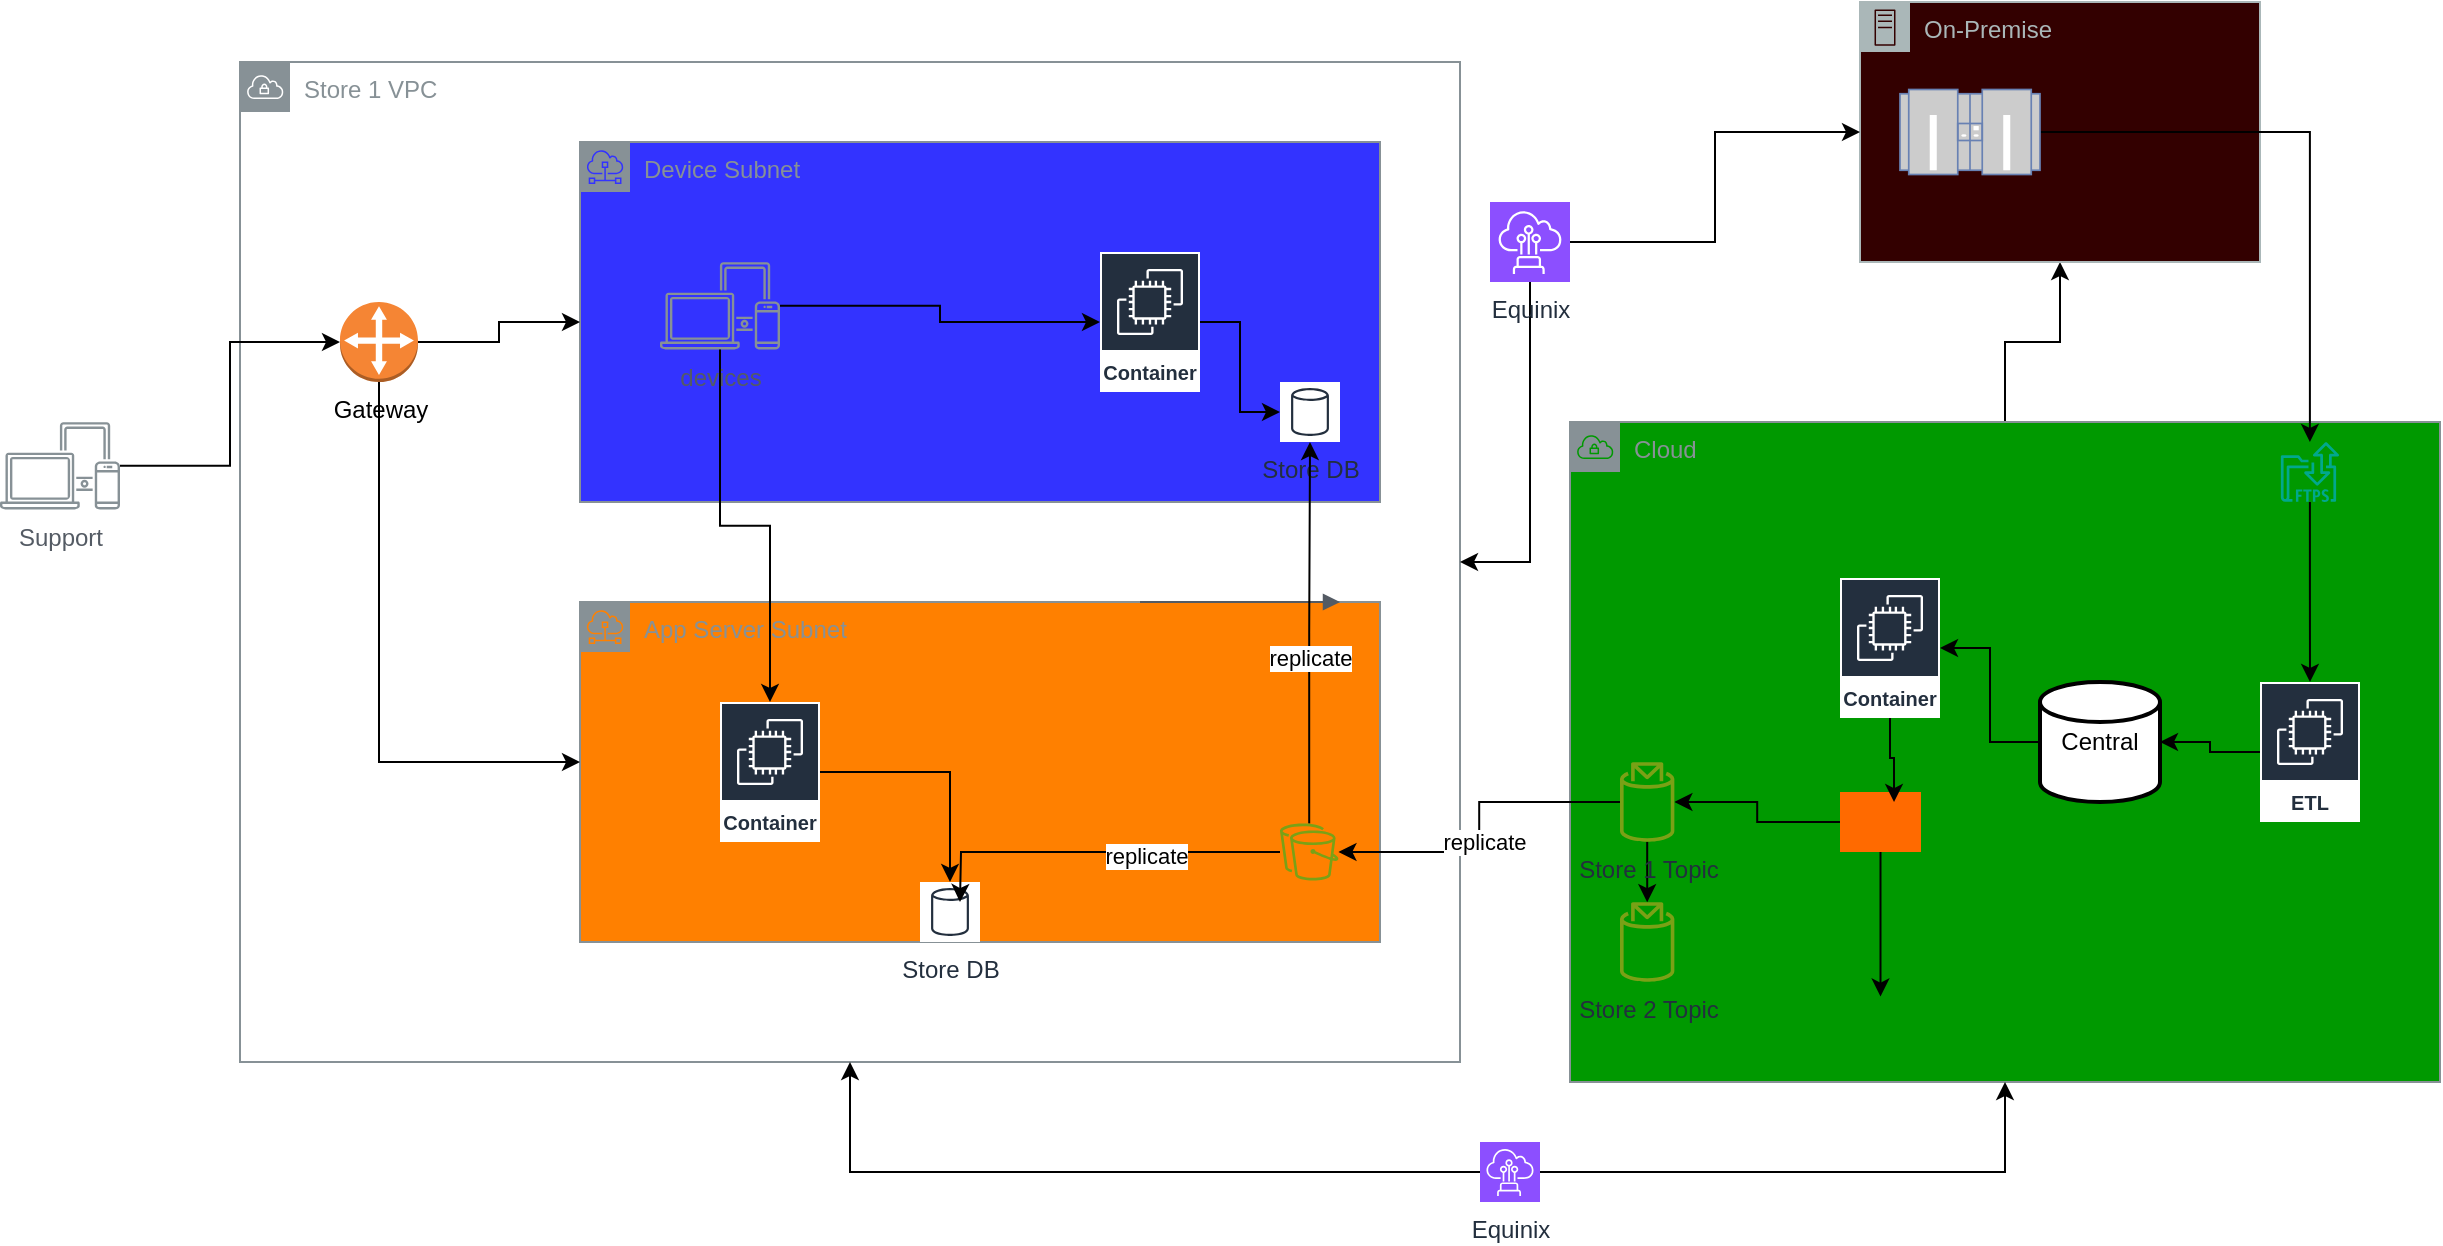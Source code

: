 <mxfile version="26.0.10">
  <diagram name="Page-1" id="Qlt7y49pJGk3R1xusdBs">
    <mxGraphModel dx="1953" dy="606" grid="1" gridSize="10" guides="1" tooltips="1" connect="1" arrows="1" fold="1" page="1" pageScale="1" pageWidth="850" pageHeight="1100" math="0" shadow="0">
      <root>
        <mxCell id="0" />
        <mxCell id="1" parent="0" />
        <mxCell id="Zt9elPk1ecMjoIfViZH1-83" value="" style="edgeStyle=orthogonalEdgeStyle;rounded=0;orthogonalLoop=1;jettySize=auto;html=1;" edge="1" parent="1" source="Zt9elPk1ecMjoIfViZH1-4" target="Zt9elPk1ecMjoIfViZH1-8">
          <mxGeometry relative="1" as="geometry" />
        </mxCell>
        <mxCell id="Zt9elPk1ecMjoIfViZH1-4" value="Cloud" style="sketch=0;outlineConnect=0;gradientColor=none;html=1;whiteSpace=wrap;fontSize=12;fontStyle=0;shape=mxgraph.aws4.group;grIcon=mxgraph.aws4.group_vpc;strokeColor=#879196;fillColor=#009900;verticalAlign=top;align=left;spacingLeft=30;fontColor=#879196;dashed=0;" vertex="1" parent="1">
          <mxGeometry x="765" y="320" width="435" height="330" as="geometry" />
        </mxCell>
        <mxCell id="Zt9elPk1ecMjoIfViZH1-1" value="Store 1 VPC" style="sketch=0;outlineConnect=0;gradientColor=none;html=1;whiteSpace=wrap;fontSize=12;fontStyle=0;shape=mxgraph.aws4.group;grIcon=mxgraph.aws4.group_vpc;strokeColor=#879196;fillColor=none;verticalAlign=top;align=left;spacingLeft=30;fontColor=#879196;dashed=0;" vertex="1" parent="1">
          <mxGeometry x="100" y="140" width="610" height="500" as="geometry" />
        </mxCell>
        <mxCell id="Zt9elPk1ecMjoIfViZH1-5" value="App Server Subnet" style="sketch=0;outlineConnect=0;gradientColor=none;html=1;whiteSpace=wrap;fontSize=12;fontStyle=0;shape=mxgraph.aws4.group;grIcon=mxgraph.aws4.group_subnet;strokeColor=#879196;fillColor=#FF8000;verticalAlign=top;align=left;spacingLeft=30;fontColor=#879196;dashed=0;" vertex="1" parent="1">
          <mxGeometry x="270" y="410" width="400" height="170" as="geometry" />
        </mxCell>
        <mxCell id="Zt9elPk1ecMjoIfViZH1-7" value="Store DB" style="sketch=0;outlineConnect=0;fontColor=#232F3E;gradientColor=none;strokeColor=#232F3E;fillColor=#ffffff;dashed=0;verticalLabelPosition=bottom;verticalAlign=top;align=center;html=1;fontSize=12;fontStyle=0;aspect=fixed;shape=mxgraph.aws4.resourceIcon;resIcon=mxgraph.aws4.generic_database;" vertex="1" parent="1">
          <mxGeometry x="440" y="550" width="30" height="30" as="geometry" />
        </mxCell>
        <mxCell id="Zt9elPk1ecMjoIfViZH1-8" value="On-Premise" style="sketch=0;outlineConnect=0;gradientColor=none;html=1;whiteSpace=wrap;fontSize=12;fontStyle=0;shape=mxgraph.aws4.group;grIcon=mxgraph.aws4.group_on_premise;strokeColor=#AAB7B8;fillColor=#330000;verticalAlign=top;align=left;spacingLeft=30;fontColor=#AAB7B8;dashed=0;" vertex="1" parent="1">
          <mxGeometry x="910" y="110" width="200" height="130" as="geometry" />
        </mxCell>
        <mxCell id="Zt9elPk1ecMjoIfViZH1-33" style="edgeStyle=orthogonalEdgeStyle;rounded=0;orthogonalLoop=1;jettySize=auto;html=1;" edge="1" parent="1" source="Zt9elPk1ecMjoIfViZH1-11" target="Zt9elPk1ecMjoIfViZH1-7">
          <mxGeometry relative="1" as="geometry" />
        </mxCell>
        <mxCell id="Zt9elPk1ecMjoIfViZH1-11" value="Container" style="sketch=0;outlineConnect=0;fontColor=#232F3E;gradientColor=none;strokeColor=#ffffff;fillColor=#232F3E;dashed=0;verticalLabelPosition=middle;verticalAlign=bottom;align=center;html=1;whiteSpace=wrap;fontSize=10;fontStyle=1;spacing=3;shape=mxgraph.aws4.productIcon;prIcon=mxgraph.aws4.ec2;" vertex="1" parent="1">
          <mxGeometry x="340" y="460" width="50" height="70" as="geometry" />
        </mxCell>
        <mxCell id="Zt9elPk1ecMjoIfViZH1-14" value="" style="group;fillColor=#3333FF;" vertex="1" connectable="0" parent="1">
          <mxGeometry x="270" y="180" width="400" height="180" as="geometry" />
        </mxCell>
        <mxCell id="Zt9elPk1ecMjoIfViZH1-2" value="Device Subnet" style="sketch=0;outlineConnect=0;gradientColor=none;html=1;whiteSpace=wrap;fontSize=12;fontStyle=0;shape=mxgraph.aws4.group;grIcon=mxgraph.aws4.group_subnet;strokeColor=#879196;fillColor=none;verticalAlign=top;align=left;spacingLeft=30;fontColor=#879196;dashed=0;" vertex="1" parent="Zt9elPk1ecMjoIfViZH1-14">
          <mxGeometry width="400" height="180" as="geometry" />
        </mxCell>
        <mxCell id="Zt9elPk1ecMjoIfViZH1-6" value="Store DB" style="sketch=0;outlineConnect=0;fontColor=#232F3E;gradientColor=none;strokeColor=#232F3E;fillColor=#ffffff;dashed=0;verticalLabelPosition=bottom;verticalAlign=top;align=center;html=1;fontSize=12;fontStyle=0;aspect=fixed;shape=mxgraph.aws4.resourceIcon;resIcon=mxgraph.aws4.generic_database;" vertex="1" parent="Zt9elPk1ecMjoIfViZH1-14">
          <mxGeometry x="350" y="120" width="30" height="30" as="geometry" />
        </mxCell>
        <mxCell id="Zt9elPk1ecMjoIfViZH1-32" style="edgeStyle=orthogonalEdgeStyle;rounded=0;orthogonalLoop=1;jettySize=auto;html=1;" edge="1" parent="Zt9elPk1ecMjoIfViZH1-14" source="Zt9elPk1ecMjoIfViZH1-9" target="Zt9elPk1ecMjoIfViZH1-6">
          <mxGeometry relative="1" as="geometry" />
        </mxCell>
        <mxCell id="Zt9elPk1ecMjoIfViZH1-9" value="Container" style="sketch=0;outlineConnect=0;fontColor=#232F3E;gradientColor=none;strokeColor=#ffffff;fillColor=#232F3E;dashed=0;verticalLabelPosition=middle;verticalAlign=bottom;align=center;html=1;whiteSpace=wrap;fontSize=10;fontStyle=1;spacing=3;shape=mxgraph.aws4.productIcon;prIcon=mxgraph.aws4.ec2;" vertex="1" parent="Zt9elPk1ecMjoIfViZH1-14">
          <mxGeometry x="260" y="55" width="50" height="70" as="geometry" />
        </mxCell>
        <mxCell id="Zt9elPk1ecMjoIfViZH1-31" style="edgeStyle=orthogonalEdgeStyle;rounded=0;orthogonalLoop=1;jettySize=auto;html=1;" edge="1" parent="Zt9elPk1ecMjoIfViZH1-14" source="Zt9elPk1ecMjoIfViZH1-12" target="Zt9elPk1ecMjoIfViZH1-9">
          <mxGeometry relative="1" as="geometry" />
        </mxCell>
        <mxCell id="Zt9elPk1ecMjoIfViZH1-12" value="devices" style="sketch=0;outlineConnect=0;gradientColor=none;fontColor=#545B64;strokeColor=none;fillColor=#879196;dashed=0;verticalLabelPosition=bottom;verticalAlign=top;align=center;html=1;fontSize=12;fontStyle=0;aspect=fixed;shape=mxgraph.aws4.illustration_devices;pointerEvents=1" vertex="1" parent="Zt9elPk1ecMjoIfViZH1-14">
          <mxGeometry x="40" y="60" width="60" height="43.8" as="geometry" />
        </mxCell>
        <mxCell id="Zt9elPk1ecMjoIfViZH1-75" style="edgeStyle=orthogonalEdgeStyle;rounded=0;orthogonalLoop=1;jettySize=auto;html=1;" edge="1" parent="1" source="Zt9elPk1ecMjoIfViZH1-17" target="Zt9elPk1ecMjoIfViZH1-2">
          <mxGeometry relative="1" as="geometry" />
        </mxCell>
        <mxCell id="Zt9elPk1ecMjoIfViZH1-84" style="edgeStyle=orthogonalEdgeStyle;rounded=0;orthogonalLoop=1;jettySize=auto;html=1;" edge="1" parent="1" source="Zt9elPk1ecMjoIfViZH1-17" target="Zt9elPk1ecMjoIfViZH1-5">
          <mxGeometry relative="1" as="geometry">
            <Array as="points">
              <mxPoint x="170" y="490" />
            </Array>
          </mxGeometry>
        </mxCell>
        <mxCell id="Zt9elPk1ecMjoIfViZH1-17" value="Gateway" style="outlineConnect=0;dashed=0;verticalLabelPosition=bottom;verticalAlign=top;align=center;html=1;shape=mxgraph.aws3.customer_gateway;fillColor=#F58534;gradientColor=none;" vertex="1" parent="1">
          <mxGeometry x="150" y="260" width="39" height="40" as="geometry" />
        </mxCell>
        <mxCell id="Zt9elPk1ecMjoIfViZH1-19" value="" style="edgeStyle=orthogonalEdgeStyle;html=1;endArrow=block;elbow=vertical;startArrow=none;endFill=1;strokeColor=#545B64;rounded=0;" edge="1" parent="1">
          <mxGeometry width="100" relative="1" as="geometry">
            <mxPoint x="550" y="410" as="sourcePoint" />
            <mxPoint x="650" y="410" as="targetPoint" />
          </mxGeometry>
        </mxCell>
        <mxCell id="Zt9elPk1ecMjoIfViZH1-29" style="edgeStyle=orthogonalEdgeStyle;rounded=0;orthogonalLoop=1;jettySize=auto;html=1;entryX=0;entryY=0.5;entryDx=0;entryDy=0;entryPerimeter=0;" edge="1" parent="1" source="Zt9elPk1ecMjoIfViZH1-26" target="Zt9elPk1ecMjoIfViZH1-17">
          <mxGeometry relative="1" as="geometry" />
        </mxCell>
        <mxCell id="Zt9elPk1ecMjoIfViZH1-26" value="Support" style="sketch=0;outlineConnect=0;gradientColor=none;fontColor=#545B64;strokeColor=none;fillColor=#879196;dashed=0;verticalLabelPosition=bottom;verticalAlign=top;align=center;html=1;fontSize=12;fontStyle=0;aspect=fixed;shape=mxgraph.aws4.illustration_devices;pointerEvents=1" vertex="1" parent="1">
          <mxGeometry x="-20" y="320" width="60" height="43.8" as="geometry" />
        </mxCell>
        <mxCell id="Zt9elPk1ecMjoIfViZH1-38" style="edgeStyle=orthogonalEdgeStyle;rounded=0;orthogonalLoop=1;jettySize=auto;html=1;" edge="1" parent="1" source="Zt9elPk1ecMjoIfViZH1-35" target="Zt9elPk1ecMjoIfViZH1-6">
          <mxGeometry relative="1" as="geometry" />
        </mxCell>
        <mxCell id="Zt9elPk1ecMjoIfViZH1-46" value="replicate" style="edgeLabel;html=1;align=center;verticalAlign=middle;resizable=0;points=[];" vertex="1" connectable="0" parent="Zt9elPk1ecMjoIfViZH1-38">
          <mxGeometry x="-0.134" relative="1" as="geometry">
            <mxPoint as="offset" />
          </mxGeometry>
        </mxCell>
        <mxCell id="Zt9elPk1ecMjoIfViZH1-44" style="edgeStyle=orthogonalEdgeStyle;rounded=0;orthogonalLoop=1;jettySize=auto;html=1;" edge="1" parent="1" source="Zt9elPk1ecMjoIfViZH1-35">
          <mxGeometry relative="1" as="geometry">
            <mxPoint x="624.6" y="500.733" as="sourcePoint" />
            <mxPoint x="460" y="560" as="targetPoint" />
          </mxGeometry>
        </mxCell>
        <mxCell id="Zt9elPk1ecMjoIfViZH1-45" value="replicate" style="edgeLabel;html=1;align=center;verticalAlign=middle;resizable=0;points=[];" vertex="1" connectable="0" parent="Zt9elPk1ecMjoIfViZH1-44">
          <mxGeometry x="-0.274" y="2" relative="1" as="geometry">
            <mxPoint as="offset" />
          </mxGeometry>
        </mxCell>
        <mxCell id="Zt9elPk1ecMjoIfViZH1-35" value="" style="sketch=0;outlineConnect=0;fontColor=#232F3E;gradientColor=none;fillColor=#7AA116;strokeColor=none;dashed=0;verticalLabelPosition=bottom;verticalAlign=top;align=center;html=1;fontSize=12;fontStyle=0;aspect=fixed;pointerEvents=1;shape=mxgraph.aws4.replication;" vertex="1" parent="1">
          <mxGeometry x="620" y="520" width="29.23" height="30" as="geometry" />
        </mxCell>
        <mxCell id="Zt9elPk1ecMjoIfViZH1-59" style="edgeStyle=orthogonalEdgeStyle;rounded=0;orthogonalLoop=1;jettySize=auto;html=1;" edge="1" parent="1" source="Zt9elPk1ecMjoIfViZH1-39" target="Zt9elPk1ecMjoIfViZH1-50">
          <mxGeometry relative="1" as="geometry" />
        </mxCell>
        <mxCell id="Zt9elPk1ecMjoIfViZH1-39" value="Central" style="strokeWidth=2;html=1;shape=mxgraph.flowchart.database;whiteSpace=wrap;" vertex="1" parent="1">
          <mxGeometry x="1000" y="450" width="60" height="60" as="geometry" />
        </mxCell>
        <mxCell id="Zt9elPk1ecMjoIfViZH1-43" style="edgeStyle=orthogonalEdgeStyle;rounded=0;orthogonalLoop=1;jettySize=auto;html=1;" edge="1" parent="1" source="Zt9elPk1ecMjoIfViZH1-53" target="Zt9elPk1ecMjoIfViZH1-35">
          <mxGeometry relative="1" as="geometry">
            <Array as="points" />
          </mxGeometry>
        </mxCell>
        <mxCell id="Zt9elPk1ecMjoIfViZH1-47" value="replicate" style="edgeLabel;html=1;align=center;verticalAlign=middle;resizable=0;points=[];" vertex="1" connectable="0" parent="Zt9elPk1ecMjoIfViZH1-43">
          <mxGeometry x="0.086" y="2" relative="1" as="geometry">
            <mxPoint as="offset" />
          </mxGeometry>
        </mxCell>
        <mxCell id="Zt9elPk1ecMjoIfViZH1-56" style="edgeStyle=orthogonalEdgeStyle;rounded=0;orthogonalLoop=1;jettySize=auto;html=1;" edge="1" parent="1" source="Zt9elPk1ecMjoIfViZH1-40" target="Zt9elPk1ecMjoIfViZH1-53">
          <mxGeometry relative="1" as="geometry" />
        </mxCell>
        <mxCell id="Zt9elPk1ecMjoIfViZH1-40" value="" style="points=[];aspect=fixed;html=1;align=center;shadow=0;dashed=0;fillColor=#FF6A00;strokeColor=none;shape=mxgraph.alibaba_cloud.kafka;" vertex="1" parent="1">
          <mxGeometry x="900" y="505" width="40.5" height="30" as="geometry" />
        </mxCell>
        <mxCell id="Zt9elPk1ecMjoIfViZH1-50" value="Container" style="sketch=0;outlineConnect=0;fontColor=#232F3E;gradientColor=none;strokeColor=#ffffff;fillColor=#232F3E;dashed=0;verticalLabelPosition=middle;verticalAlign=bottom;align=center;html=1;whiteSpace=wrap;fontSize=10;fontStyle=1;spacing=3;shape=mxgraph.aws4.productIcon;prIcon=mxgraph.aws4.ec2;" vertex="1" parent="1">
          <mxGeometry x="900" y="398" width="50" height="70" as="geometry" />
        </mxCell>
        <mxCell id="Zt9elPk1ecMjoIfViZH1-73" value="" style="edgeStyle=orthogonalEdgeStyle;rounded=0;orthogonalLoop=1;jettySize=auto;html=1;" edge="1" parent="1" source="Zt9elPk1ecMjoIfViZH1-53" target="Zt9elPk1ecMjoIfViZH1-71">
          <mxGeometry relative="1" as="geometry" />
        </mxCell>
        <mxCell id="Zt9elPk1ecMjoIfViZH1-53" value="Store 1 Topic" style="sketch=0;outlineConnect=0;fontColor=#232F3E;gradientColor=none;fillColor=#7AA116;strokeColor=none;dashed=0;verticalLabelPosition=bottom;verticalAlign=top;align=center;html=1;fontSize=12;fontStyle=0;aspect=fixed;pointerEvents=1;shape=mxgraph.aws4.topic_2;" vertex="1" parent="1">
          <mxGeometry x="790" y="490" width="27.18" height="40" as="geometry" />
        </mxCell>
        <mxCell id="Zt9elPk1ecMjoIfViZH1-54" value="" style="edgeStyle=orthogonalEdgeStyle;rounded=0;orthogonalLoop=1;jettySize=auto;html=1;" edge="1" parent="1" source="Zt9elPk1ecMjoIfViZH1-40" target="Zt9elPk1ecMjoIfViZH1-4">
          <mxGeometry relative="1" as="geometry">
            <mxPoint x="858" y="510" as="sourcePoint" />
            <mxPoint x="649" y="530" as="targetPoint" />
            <Array as="points">
              <mxPoint x="858" y="530" />
            </Array>
          </mxGeometry>
        </mxCell>
        <mxCell id="Zt9elPk1ecMjoIfViZH1-57" style="edgeStyle=orthogonalEdgeStyle;rounded=0;orthogonalLoop=1;jettySize=auto;html=1;entryX=0.667;entryY=0.167;entryDx=0;entryDy=0;entryPerimeter=0;" edge="1" parent="1" source="Zt9elPk1ecMjoIfViZH1-50" target="Zt9elPk1ecMjoIfViZH1-40">
          <mxGeometry relative="1" as="geometry" />
        </mxCell>
        <mxCell id="Zt9elPk1ecMjoIfViZH1-64" style="edgeStyle=orthogonalEdgeStyle;rounded=0;orthogonalLoop=1;jettySize=auto;html=1;" edge="1" parent="1" source="Zt9elPk1ecMjoIfViZH1-61" target="Zt9elPk1ecMjoIfViZH1-63">
          <mxGeometry relative="1" as="geometry" />
        </mxCell>
        <mxCell id="Zt9elPk1ecMjoIfViZH1-61" value="" style="fontColor=#0066CC;verticalAlign=top;verticalLabelPosition=bottom;labelPosition=center;align=center;html=1;outlineConnect=0;fillColor=#CCCCCC;strokeColor=#6881B3;gradientColor=none;gradientDirection=north;strokeWidth=2;shape=mxgraph.networks.mainframe;" vertex="1" parent="1">
          <mxGeometry x="930" y="153.75" width="70" height="42.5" as="geometry" />
        </mxCell>
        <mxCell id="Zt9elPk1ecMjoIfViZH1-69" style="edgeStyle=orthogonalEdgeStyle;rounded=0;orthogonalLoop=1;jettySize=auto;html=1;" edge="1" parent="1" source="Zt9elPk1ecMjoIfViZH1-63" target="Zt9elPk1ecMjoIfViZH1-68">
          <mxGeometry relative="1" as="geometry" />
        </mxCell>
        <mxCell id="Zt9elPk1ecMjoIfViZH1-63" value="" style="sketch=0;outlineConnect=0;fontColor=#232F3E;gradientColor=none;fillColor=#01A88D;strokeColor=none;dashed=0;verticalLabelPosition=bottom;verticalAlign=top;align=center;html=1;fontSize=12;fontStyle=0;aspect=fixed;shape=mxgraph.aws4.transfer_for_ftps_resource;" vertex="1" parent="1">
          <mxGeometry x="1120.38" y="330" width="29.24" height="30" as="geometry" />
        </mxCell>
        <mxCell id="Zt9elPk1ecMjoIfViZH1-67" style="edgeStyle=orthogonalEdgeStyle;rounded=0;orthogonalLoop=1;jettySize=auto;html=1;exitX=1;exitY=0.5;exitDx=0;exitDy=0;exitPerimeter=0;" edge="1" parent="1" source="Zt9elPk1ecMjoIfViZH1-65" target="Zt9elPk1ecMjoIfViZH1-8">
          <mxGeometry relative="1" as="geometry" />
        </mxCell>
        <mxCell id="Zt9elPk1ecMjoIfViZH1-79" style="edgeStyle=orthogonalEdgeStyle;rounded=0;orthogonalLoop=1;jettySize=auto;html=1;exitX=0.5;exitY=1;exitDx=0;exitDy=0;exitPerimeter=0;" edge="1" parent="1" source="Zt9elPk1ecMjoIfViZH1-65" target="Zt9elPk1ecMjoIfViZH1-1">
          <mxGeometry relative="1" as="geometry" />
        </mxCell>
        <mxCell id="Zt9elPk1ecMjoIfViZH1-65" value="Equinix" style="sketch=0;points=[[0,0,0],[0.25,0,0],[0.5,0,0],[0.75,0,0],[1,0,0],[0,1,0],[0.25,1,0],[0.5,1,0],[0.75,1,0],[1,1,0],[0,0.25,0],[0,0.5,0],[0,0.75,0],[1,0.25,0],[1,0.5,0],[1,0.75,0]];outlineConnect=0;fontColor=#232F3E;fillColor=#8C4FFF;strokeColor=#ffffff;dashed=0;verticalLabelPosition=bottom;verticalAlign=top;align=center;html=1;fontSize=12;fontStyle=0;aspect=fixed;shape=mxgraph.aws4.resourceIcon;resIcon=mxgraph.aws4.direct_connect;" vertex="1" parent="1">
          <mxGeometry x="725" y="210" width="40" height="40" as="geometry" />
        </mxCell>
        <mxCell id="Zt9elPk1ecMjoIfViZH1-68" value="ETL" style="sketch=0;outlineConnect=0;fontColor=#232F3E;gradientColor=none;strokeColor=#ffffff;fillColor=#232F3E;dashed=0;verticalLabelPosition=middle;verticalAlign=bottom;align=center;html=1;whiteSpace=wrap;fontSize=10;fontStyle=1;spacing=3;shape=mxgraph.aws4.productIcon;prIcon=mxgraph.aws4.ec2;" vertex="1" parent="1">
          <mxGeometry x="1110" y="450" width="50" height="70" as="geometry" />
        </mxCell>
        <mxCell id="Zt9elPk1ecMjoIfViZH1-70" style="edgeStyle=orthogonalEdgeStyle;rounded=0;orthogonalLoop=1;jettySize=auto;html=1;entryX=1;entryY=0.5;entryDx=0;entryDy=0;entryPerimeter=0;" edge="1" parent="1" source="Zt9elPk1ecMjoIfViZH1-68" target="Zt9elPk1ecMjoIfViZH1-39">
          <mxGeometry relative="1" as="geometry" />
        </mxCell>
        <mxCell id="Zt9elPk1ecMjoIfViZH1-71" value="Store 2 Topic" style="sketch=0;outlineConnect=0;fontColor=#232F3E;gradientColor=none;fillColor=#7AA116;strokeColor=none;dashed=0;verticalLabelPosition=bottom;verticalAlign=top;align=center;html=1;fontSize=12;fontStyle=0;aspect=fixed;pointerEvents=1;shape=mxgraph.aws4.topic_2;" vertex="1" parent="1">
          <mxGeometry x="790" y="560" width="27.18" height="40" as="geometry" />
        </mxCell>
        <mxCell id="Zt9elPk1ecMjoIfViZH1-78" style="edgeStyle=orthogonalEdgeStyle;rounded=0;orthogonalLoop=1;jettySize=auto;html=1;" edge="1" parent="1" source="Zt9elPk1ecMjoIfViZH1-12" target="Zt9elPk1ecMjoIfViZH1-11">
          <mxGeometry relative="1" as="geometry" />
        </mxCell>
        <mxCell id="Zt9elPk1ecMjoIfViZH1-81" style="edgeStyle=orthogonalEdgeStyle;rounded=0;orthogonalLoop=1;jettySize=auto;html=1;" edge="1" parent="1" source="Zt9elPk1ecMjoIfViZH1-80" target="Zt9elPk1ecMjoIfViZH1-1">
          <mxGeometry relative="1" as="geometry" />
        </mxCell>
        <mxCell id="Zt9elPk1ecMjoIfViZH1-82" style="edgeStyle=orthogonalEdgeStyle;rounded=0;orthogonalLoop=1;jettySize=auto;html=1;" edge="1" parent="1" source="Zt9elPk1ecMjoIfViZH1-80" target="Zt9elPk1ecMjoIfViZH1-4">
          <mxGeometry relative="1" as="geometry" />
        </mxCell>
        <mxCell id="Zt9elPk1ecMjoIfViZH1-80" value="Equinix" style="sketch=0;points=[[0,0,0],[0.25,0,0],[0.5,0,0],[0.75,0,0],[1,0,0],[0,1,0],[0.25,1,0],[0.5,1,0],[0.75,1,0],[1,1,0],[0,0.25,0],[0,0.5,0],[0,0.75,0],[1,0.25,0],[1,0.5,0],[1,0.75,0]];outlineConnect=0;fontColor=#232F3E;fillColor=#8C4FFF;strokeColor=#ffffff;dashed=0;verticalLabelPosition=bottom;verticalAlign=top;align=center;html=1;fontSize=12;fontStyle=0;aspect=fixed;shape=mxgraph.aws4.resourceIcon;resIcon=mxgraph.aws4.direct_connect;" vertex="1" parent="1">
          <mxGeometry x="720" y="680" width="30" height="30" as="geometry" />
        </mxCell>
      </root>
    </mxGraphModel>
  </diagram>
</mxfile>
